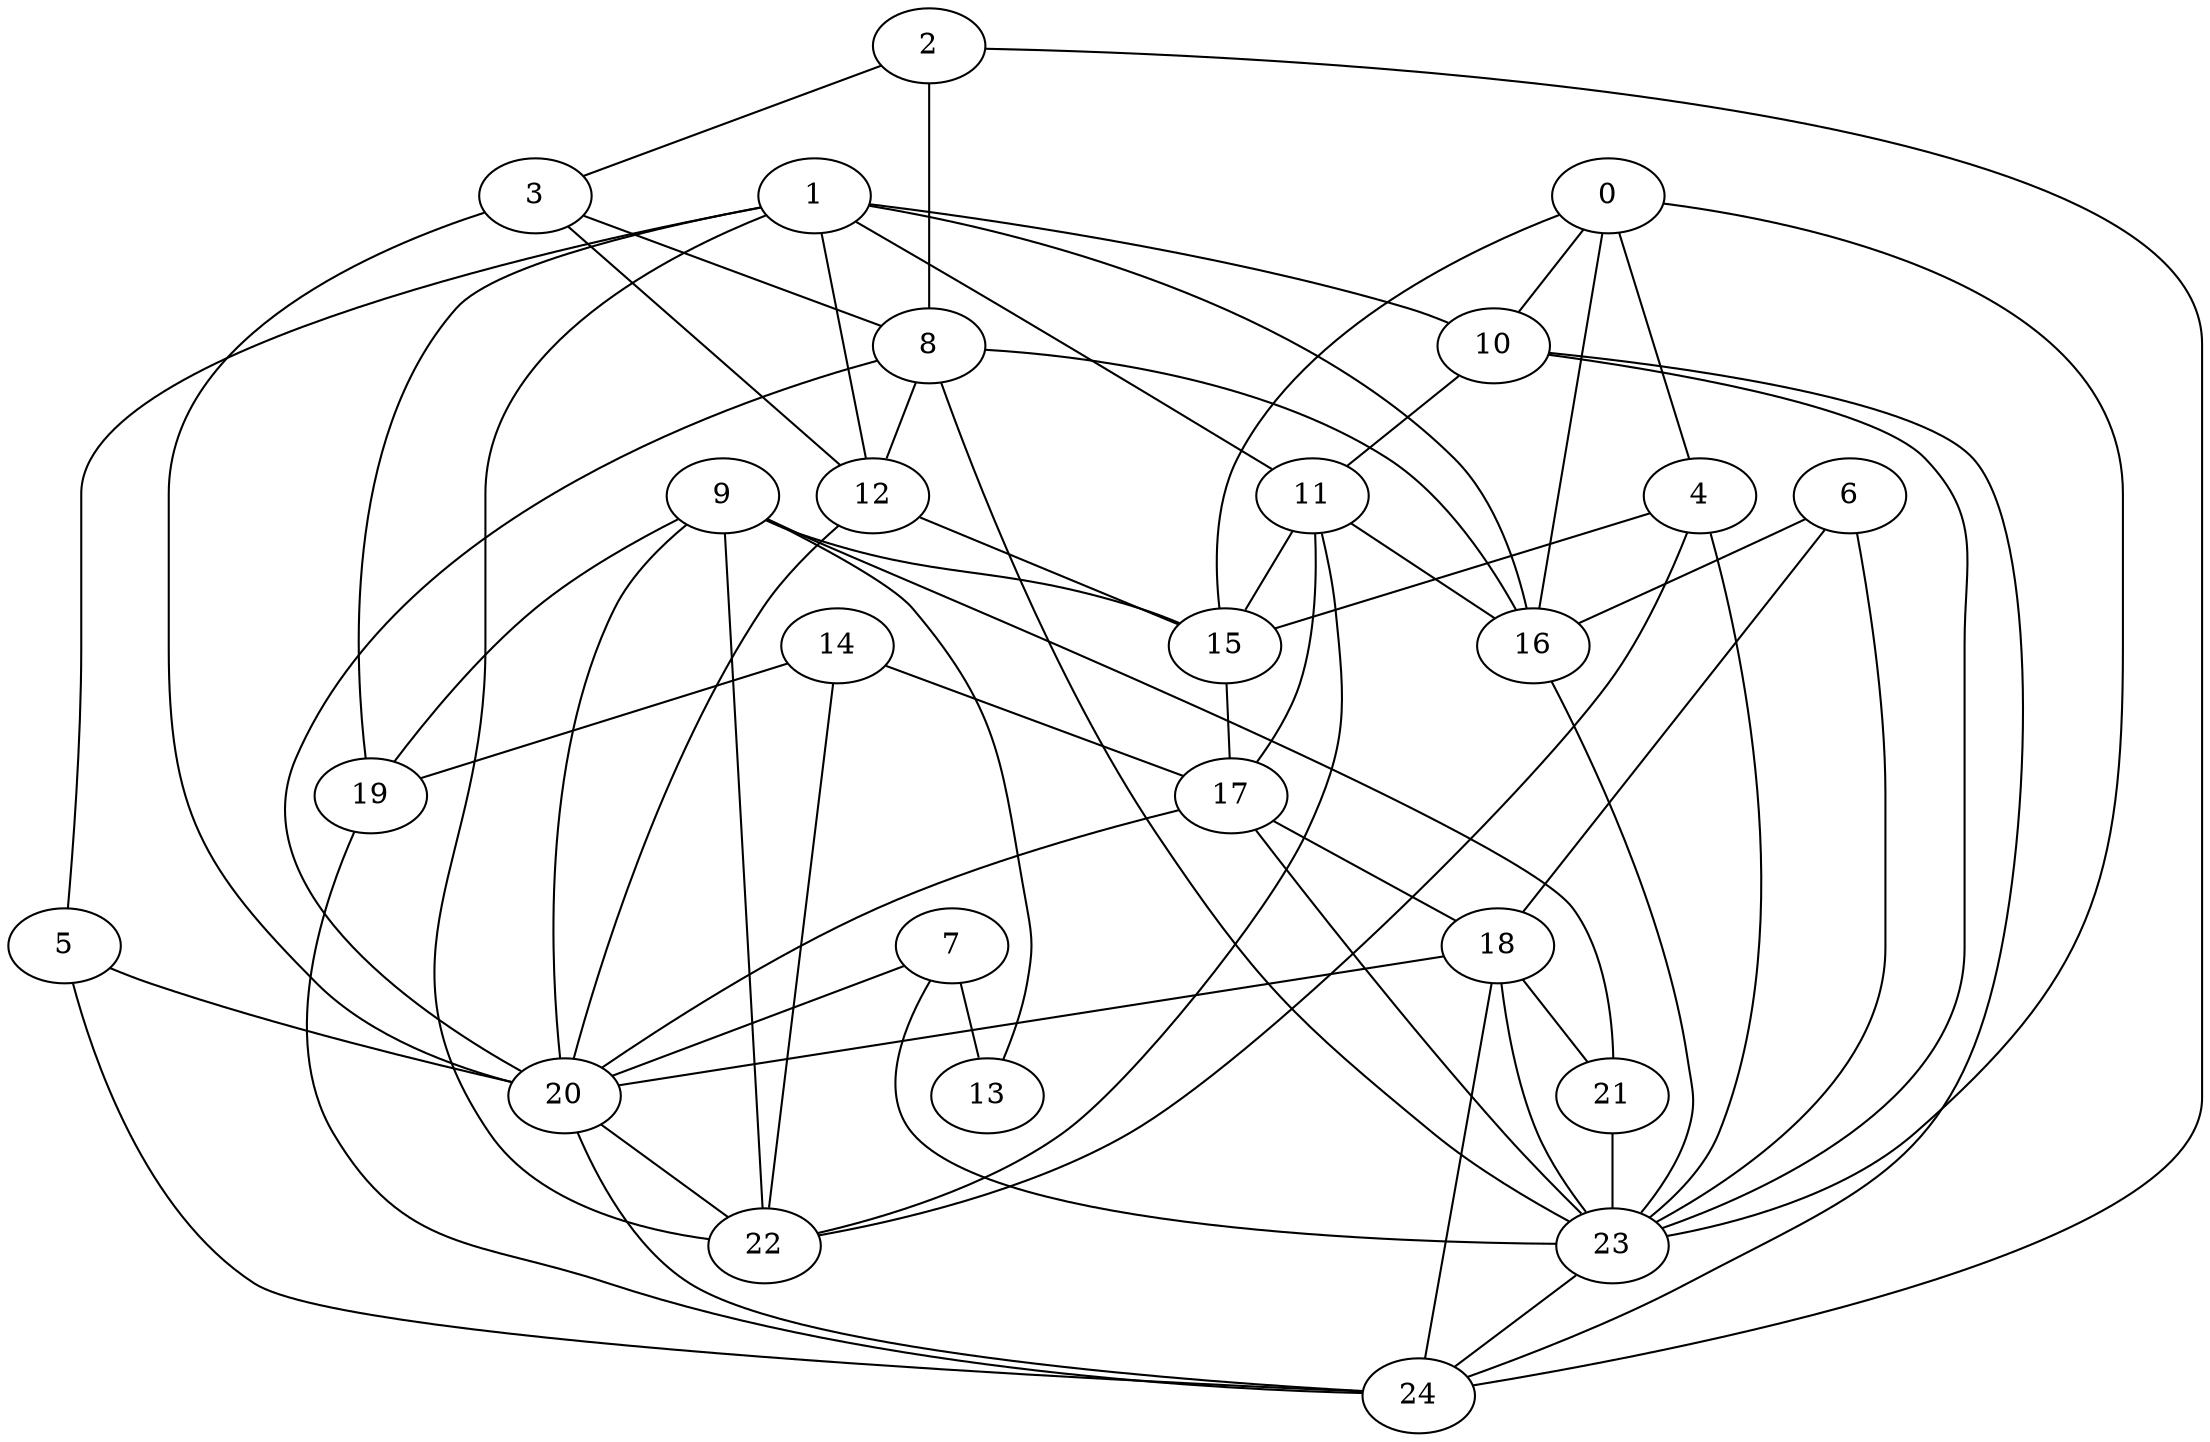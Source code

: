 strict graph "gnp_random_graph(25,0.25)" {
0;
1;
2;
3;
4;
5;
6;
7;
8;
9;
10;
11;
12;
13;
14;
15;
16;
17;
18;
19;
20;
21;
22;
23;
24;
0 -- 16  [is_available=True, prob="1.0"];
0 -- 10  [is_available=True, prob="0.174669583413"];
0 -- 23  [is_available=True, prob="0.00875058482644"];
0 -- 4  [is_available=True, prob="0.716913925632"];
0 -- 15  [is_available=True, prob="0.00831450893864"];
1 -- 5  [is_available=True, prob="0.965385627241"];
1 -- 10  [is_available=True, prob="0.635036207922"];
1 -- 11  [is_available=True, prob="1.0"];
1 -- 12  [is_available=True, prob="0.356327994991"];
1 -- 16  [is_available=True, prob="1.0"];
1 -- 19  [is_available=True, prob="0.120705393768"];
1 -- 22  [is_available=True, prob="0.656032050146"];
2 -- 8  [is_available=True, prob="0.441694705889"];
2 -- 24  [is_available=True, prob="0.984476206927"];
2 -- 3  [is_available=True, prob="0.18516882251"];
3 -- 8  [is_available=True, prob="0.726281338727"];
3 -- 20  [is_available=True, prob="0.604287926987"];
3 -- 12  [is_available=True, prob="0.897607334272"];
4 -- 23  [is_available=True, prob="0.0539082171798"];
4 -- 22  [is_available=True, prob="0.921865532405"];
4 -- 15  [is_available=True, prob="1.0"];
5 -- 24  [is_available=True, prob="1.0"];
5 -- 20  [is_available=True, prob="0.853040370504"];
6 -- 16  [is_available=True, prob="0.251879926671"];
6 -- 18  [is_available=True, prob="0.247564579788"];
6 -- 23  [is_available=True, prob="0.0603563186108"];
7 -- 20  [is_available=True, prob="0.5103287276"];
7 -- 13  [is_available=True, prob="0.836553672859"];
7 -- 23  [is_available=True, prob="0.216831967533"];
8 -- 12  [is_available=True, prob="0.279537777918"];
8 -- 16  [is_available=True, prob="0.406202586097"];
8 -- 20  [is_available=True, prob="0.379084395704"];
8 -- 23  [is_available=True, prob="0.991711636732"];
9 -- 13  [is_available=True, prob="0.847743743435"];
9 -- 15  [is_available=True, prob="0.374342715081"];
9 -- 19  [is_available=True, prob="0.438081575279"];
9 -- 20  [is_available=True, prob="0.972001527044"];
9 -- 21  [is_available=True, prob="0.336894529172"];
9 -- 22  [is_available=True, prob="1.0"];
10 -- 11  [is_available=True, prob="1.0"];
10 -- 24  [is_available=True, prob="1.0"];
10 -- 23  [is_available=True, prob="1.0"];
11 -- 15  [is_available=True, prob="1.0"];
11 -- 16  [is_available=True, prob="1.0"];
11 -- 17  [is_available=True, prob="0.495582289008"];
11 -- 22  [is_available=True, prob="0.561497056079"];
12 -- 20  [is_available=True, prob="0.950002308021"];
12 -- 15  [is_available=True, prob="0.586361615099"];
14 -- 17  [is_available=True, prob="0.780233693088"];
14 -- 19  [is_available=True, prob="0.347913385229"];
14 -- 22  [is_available=True, prob="0.448675395223"];
15 -- 17  [is_available=True, prob="1.0"];
16 -- 23  [is_available=True, prob="1.0"];
17 -- 18  [is_available=True, prob="0.332820824708"];
17 -- 20  [is_available=True, prob="0.487467027243"];
17 -- 23  [is_available=True, prob="1.0"];
18 -- 20  [is_available=True, prob="0.539061080453"];
18 -- 21  [is_available=True, prob="1.0"];
18 -- 23  [is_available=True, prob="0.0146519070323"];
18 -- 24  [is_available=True, prob="1.0"];
19 -- 24  [is_available=True, prob="0.113586924022"];
20 -- 22  [is_available=True, prob="0.0678001814775"];
20 -- 24  [is_available=True, prob="1.0"];
21 -- 23  [is_available=True, prob="0.969035960214"];
23 -- 24  [is_available=True, prob="0.939591806889"];
}

